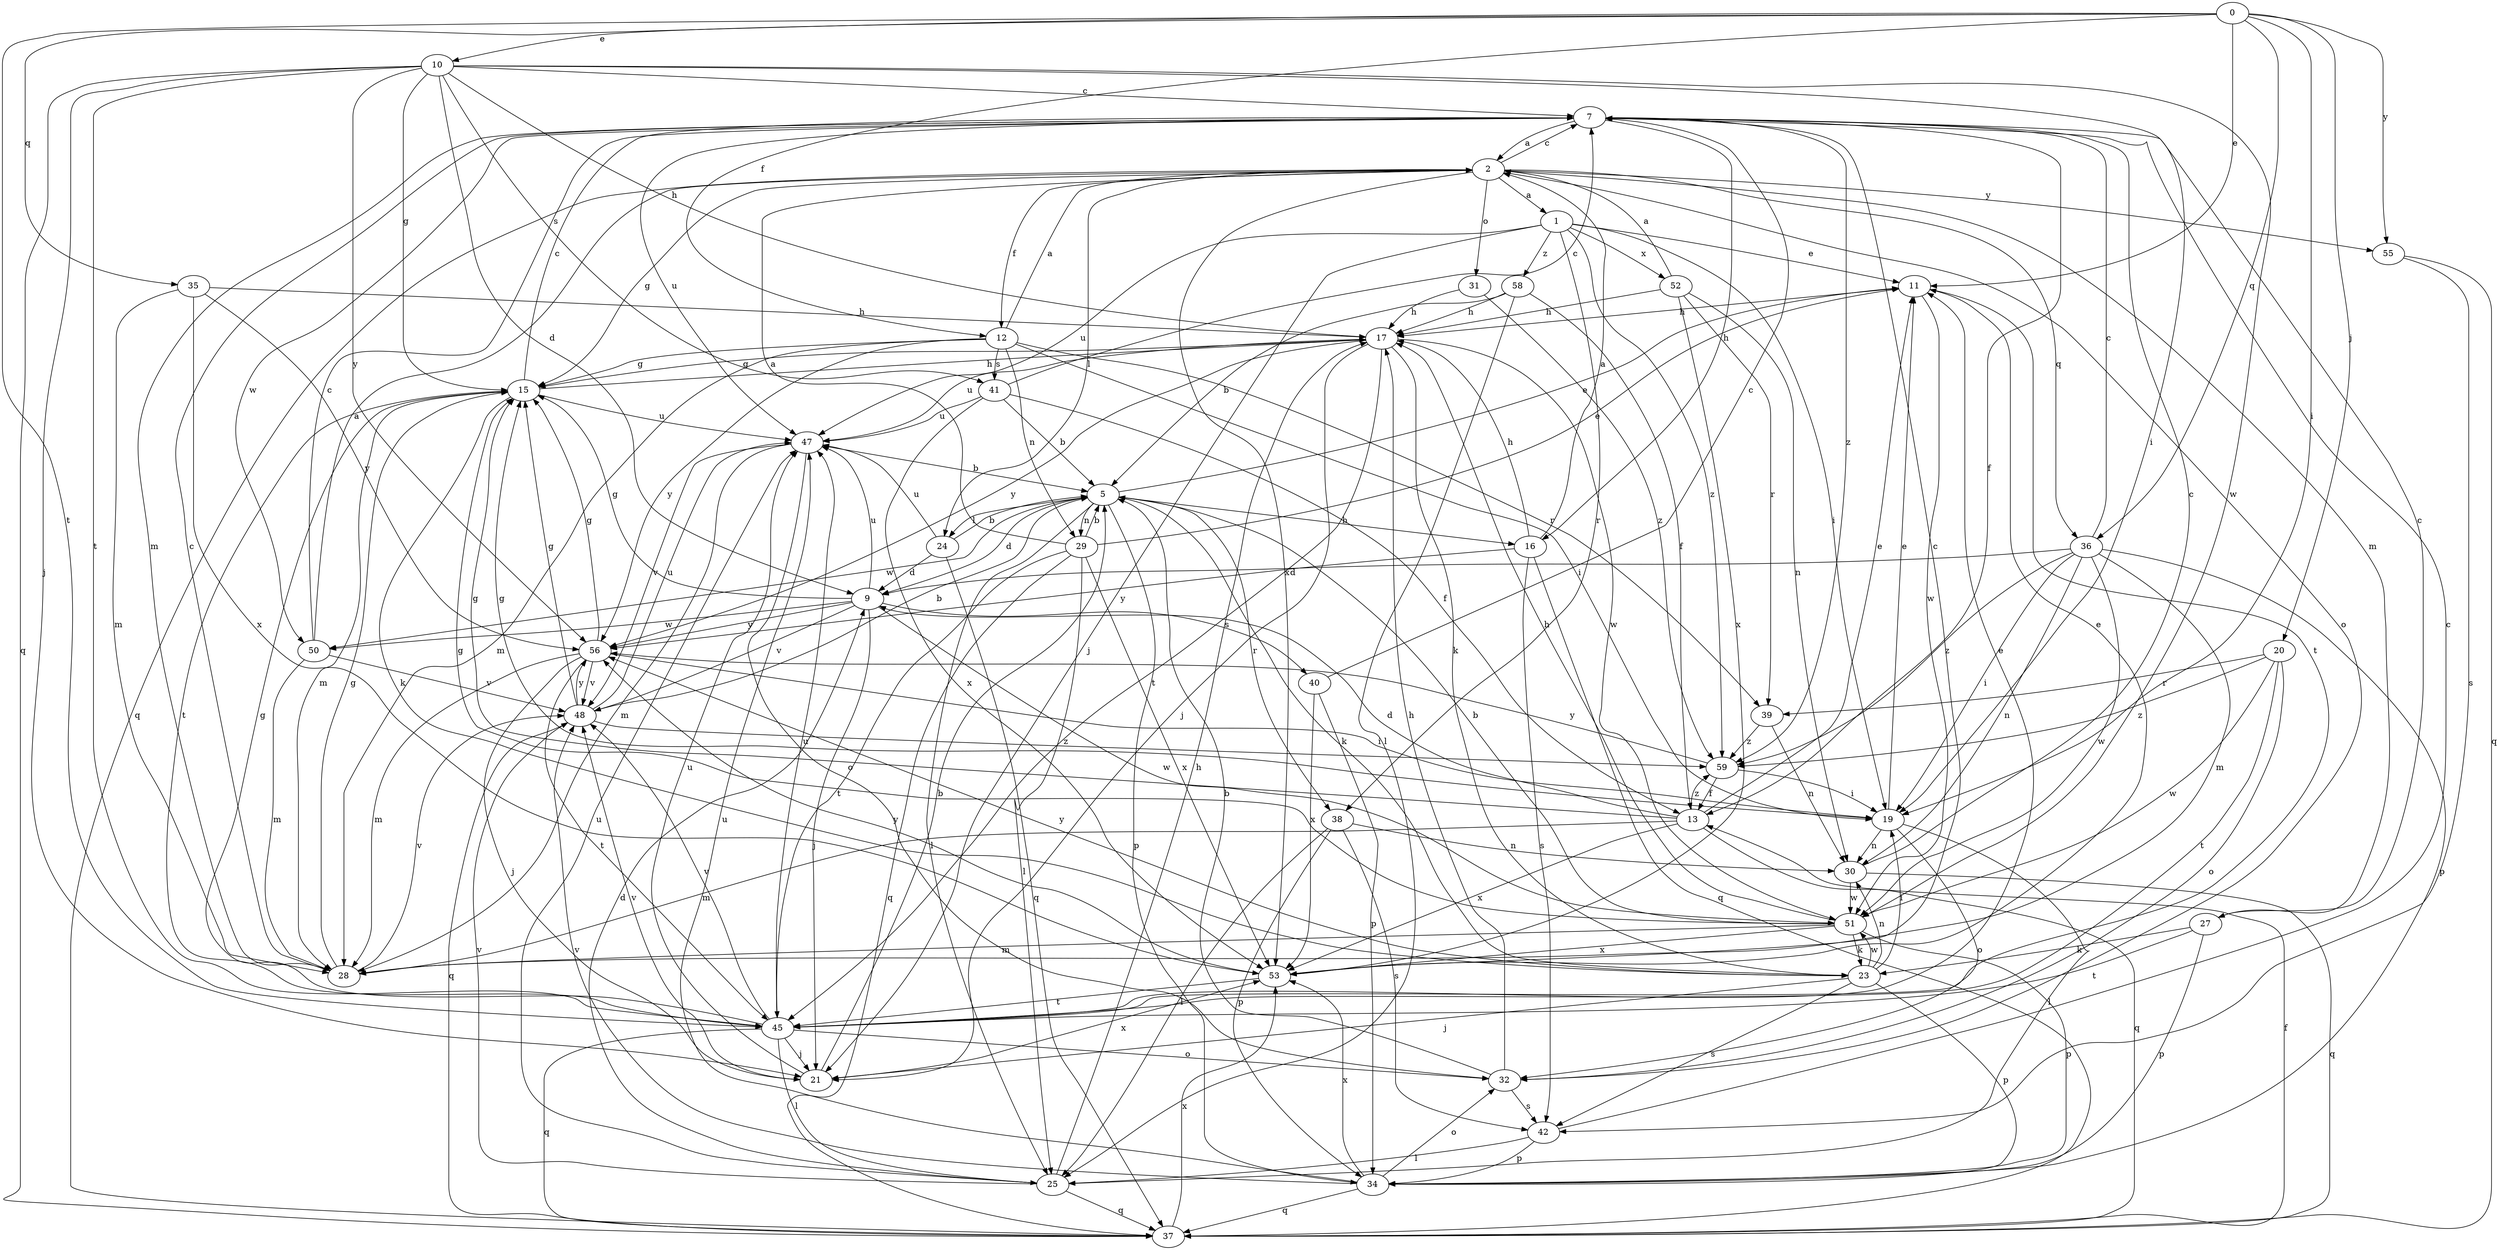 strict digraph  {
0;
1;
2;
5;
7;
9;
10;
11;
12;
13;
15;
16;
17;
19;
20;
21;
23;
24;
25;
27;
28;
29;
30;
31;
32;
34;
35;
36;
37;
38;
39;
40;
41;
42;
45;
47;
48;
50;
51;
52;
53;
55;
56;
58;
59;
0 -> 10  [label=e];
0 -> 11  [label=e];
0 -> 12  [label=f];
0 -> 19  [label=i];
0 -> 20  [label=j];
0 -> 35  [label=q];
0 -> 36  [label=q];
0 -> 45  [label=t];
0 -> 55  [label=y];
1 -> 11  [label=e];
1 -> 19  [label=i];
1 -> 21  [label=j];
1 -> 38  [label=r];
1 -> 47  [label=u];
1 -> 52  [label=x];
1 -> 58  [label=z];
1 -> 59  [label=z];
2 -> 1  [label=a];
2 -> 7  [label=c];
2 -> 12  [label=f];
2 -> 15  [label=g];
2 -> 24  [label=l];
2 -> 27  [label=m];
2 -> 31  [label=o];
2 -> 32  [label=o];
2 -> 36  [label=q];
2 -> 37  [label=q];
2 -> 53  [label=x];
2 -> 55  [label=y];
5 -> 9  [label=d];
5 -> 11  [label=e];
5 -> 16  [label=h];
5 -> 23  [label=k];
5 -> 24  [label=l];
5 -> 25  [label=l];
5 -> 29  [label=n];
5 -> 34  [label=p];
5 -> 38  [label=r];
5 -> 50  [label=w];
7 -> 2  [label=a];
7 -> 13  [label=f];
7 -> 16  [label=h];
7 -> 28  [label=m];
7 -> 47  [label=u];
7 -> 50  [label=w];
7 -> 59  [label=z];
9 -> 15  [label=g];
9 -> 21  [label=j];
9 -> 40  [label=s];
9 -> 47  [label=u];
9 -> 48  [label=v];
9 -> 50  [label=w];
9 -> 51  [label=w];
9 -> 56  [label=y];
10 -> 7  [label=c];
10 -> 9  [label=d];
10 -> 15  [label=g];
10 -> 17  [label=h];
10 -> 19  [label=i];
10 -> 21  [label=j];
10 -> 37  [label=q];
10 -> 41  [label=s];
10 -> 45  [label=t];
10 -> 51  [label=w];
10 -> 56  [label=y];
11 -> 17  [label=h];
11 -> 45  [label=t];
11 -> 51  [label=w];
12 -> 2  [label=a];
12 -> 15  [label=g];
12 -> 19  [label=i];
12 -> 28  [label=m];
12 -> 29  [label=n];
12 -> 39  [label=r];
12 -> 41  [label=s];
12 -> 56  [label=y];
13 -> 9  [label=d];
13 -> 11  [label=e];
13 -> 15  [label=g];
13 -> 28  [label=m];
13 -> 37  [label=q];
13 -> 53  [label=x];
13 -> 59  [label=z];
15 -> 7  [label=c];
15 -> 17  [label=h];
15 -> 23  [label=k];
15 -> 28  [label=m];
15 -> 45  [label=t];
15 -> 47  [label=u];
16 -> 2  [label=a];
16 -> 17  [label=h];
16 -> 37  [label=q];
16 -> 42  [label=s];
16 -> 56  [label=y];
17 -> 15  [label=g];
17 -> 21  [label=j];
17 -> 23  [label=k];
17 -> 45  [label=t];
17 -> 47  [label=u];
17 -> 51  [label=w];
17 -> 56  [label=y];
19 -> 11  [label=e];
19 -> 15  [label=g];
19 -> 25  [label=l];
19 -> 30  [label=n];
19 -> 32  [label=o];
20 -> 32  [label=o];
20 -> 39  [label=r];
20 -> 45  [label=t];
20 -> 51  [label=w];
20 -> 59  [label=z];
21 -> 5  [label=b];
21 -> 47  [label=u];
21 -> 48  [label=v];
21 -> 53  [label=x];
23 -> 19  [label=i];
23 -> 21  [label=j];
23 -> 30  [label=n];
23 -> 34  [label=p];
23 -> 42  [label=s];
23 -> 51  [label=w];
23 -> 56  [label=y];
24 -> 5  [label=b];
24 -> 9  [label=d];
24 -> 37  [label=q];
24 -> 47  [label=u];
25 -> 9  [label=d];
25 -> 17  [label=h];
25 -> 37  [label=q];
25 -> 47  [label=u];
25 -> 48  [label=v];
27 -> 7  [label=c];
27 -> 23  [label=k];
27 -> 34  [label=p];
27 -> 45  [label=t];
28 -> 7  [label=c];
28 -> 15  [label=g];
28 -> 48  [label=v];
29 -> 2  [label=a];
29 -> 5  [label=b];
29 -> 11  [label=e];
29 -> 25  [label=l];
29 -> 37  [label=q];
29 -> 45  [label=t];
29 -> 53  [label=x];
30 -> 7  [label=c];
30 -> 37  [label=q];
30 -> 51  [label=w];
31 -> 17  [label=h];
31 -> 59  [label=z];
32 -> 5  [label=b];
32 -> 17  [label=h];
32 -> 42  [label=s];
34 -> 32  [label=o];
34 -> 37  [label=q];
34 -> 47  [label=u];
34 -> 48  [label=v];
34 -> 53  [label=x];
35 -> 17  [label=h];
35 -> 28  [label=m];
35 -> 53  [label=x];
35 -> 56  [label=y];
36 -> 7  [label=c];
36 -> 9  [label=d];
36 -> 19  [label=i];
36 -> 28  [label=m];
36 -> 30  [label=n];
36 -> 34  [label=p];
36 -> 51  [label=w];
36 -> 59  [label=z];
37 -> 13  [label=f];
37 -> 53  [label=x];
38 -> 25  [label=l];
38 -> 30  [label=n];
38 -> 34  [label=p];
38 -> 42  [label=s];
39 -> 30  [label=n];
39 -> 59  [label=z];
40 -> 7  [label=c];
40 -> 34  [label=p];
40 -> 53  [label=x];
41 -> 5  [label=b];
41 -> 7  [label=c];
41 -> 13  [label=f];
41 -> 47  [label=u];
41 -> 53  [label=x];
42 -> 7  [label=c];
42 -> 25  [label=l];
42 -> 34  [label=p];
45 -> 11  [label=e];
45 -> 15  [label=g];
45 -> 21  [label=j];
45 -> 25  [label=l];
45 -> 32  [label=o];
45 -> 37  [label=q];
45 -> 47  [label=u];
45 -> 48  [label=v];
47 -> 5  [label=b];
47 -> 28  [label=m];
47 -> 32  [label=o];
47 -> 48  [label=v];
48 -> 5  [label=b];
48 -> 15  [label=g];
48 -> 37  [label=q];
48 -> 47  [label=u];
48 -> 56  [label=y];
48 -> 59  [label=z];
50 -> 2  [label=a];
50 -> 7  [label=c];
50 -> 28  [label=m];
50 -> 48  [label=v];
51 -> 5  [label=b];
51 -> 15  [label=g];
51 -> 17  [label=h];
51 -> 23  [label=k];
51 -> 28  [label=m];
51 -> 34  [label=p];
51 -> 53  [label=x];
52 -> 2  [label=a];
52 -> 17  [label=h];
52 -> 30  [label=n];
52 -> 39  [label=r];
52 -> 53  [label=x];
53 -> 7  [label=c];
53 -> 11  [label=e];
53 -> 45  [label=t];
53 -> 56  [label=y];
55 -> 37  [label=q];
55 -> 42  [label=s];
56 -> 15  [label=g];
56 -> 19  [label=i];
56 -> 21  [label=j];
56 -> 28  [label=m];
56 -> 45  [label=t];
56 -> 48  [label=v];
58 -> 5  [label=b];
58 -> 13  [label=f];
58 -> 17  [label=h];
58 -> 25  [label=l];
59 -> 13  [label=f];
59 -> 19  [label=i];
59 -> 56  [label=y];
}
